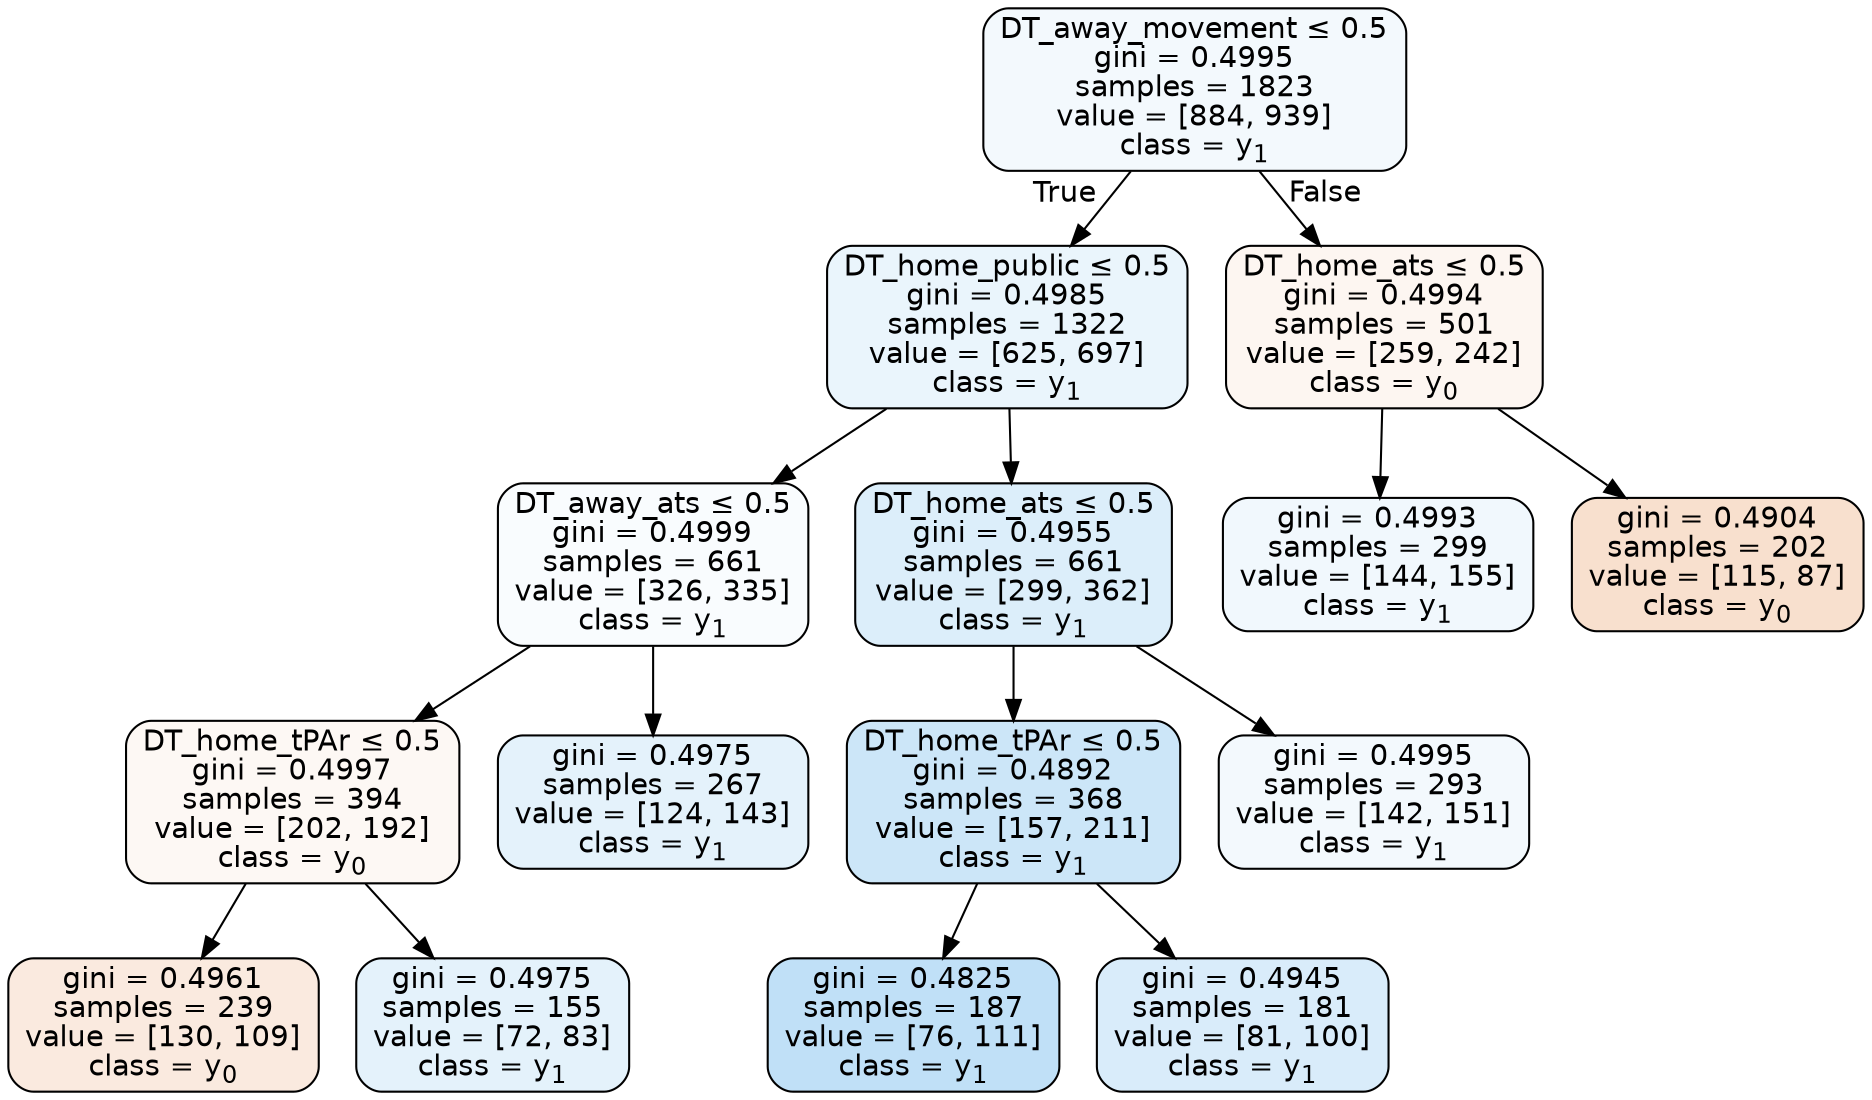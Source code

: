 digraph Tree {
node [shape=box, style="filled, rounded", color="black", fontname=helvetica] ;
edge [fontname=helvetica] ;
0 [label=<DT_away_movement &le; 0.5<br/>gini = 0.4995<br/>samples = 1823<br/>value = [884, 939]<br/>class = y<SUB>1</SUB>>, fillcolor="#399de50f"] ;
1 [label=<DT_home_public &le; 0.5<br/>gini = 0.4985<br/>samples = 1322<br/>value = [625, 697]<br/>class = y<SUB>1</SUB>>, fillcolor="#399de51a"] ;
0 -> 1 [labeldistance=2.5, labelangle=45, headlabel="True"] ;
2 [label=<DT_away_ats &le; 0.5<br/>gini = 0.4999<br/>samples = 661<br/>value = [326, 335]<br/>class = y<SUB>1</SUB>>, fillcolor="#399de507"] ;
1 -> 2 ;
3 [label=<DT_home_tPAr &le; 0.5<br/>gini = 0.4997<br/>samples = 394<br/>value = [202, 192]<br/>class = y<SUB>0</SUB>>, fillcolor="#e581390d"] ;
2 -> 3 ;
4 [label=<gini = 0.4961<br/>samples = 239<br/>value = [130, 109]<br/>class = y<SUB>0</SUB>>, fillcolor="#e5813929"] ;
3 -> 4 ;
5 [label=<gini = 0.4975<br/>samples = 155<br/>value = [72, 83]<br/>class = y<SUB>1</SUB>>, fillcolor="#399de522"] ;
3 -> 5 ;
6 [label=<gini = 0.4975<br/>samples = 267<br/>value = [124, 143]<br/>class = y<SUB>1</SUB>>, fillcolor="#399de522"] ;
2 -> 6 ;
7 [label=<DT_home_ats &le; 0.5<br/>gini = 0.4955<br/>samples = 661<br/>value = [299, 362]<br/>class = y<SUB>1</SUB>>, fillcolor="#399de52c"] ;
1 -> 7 ;
8 [label=<DT_home_tPAr &le; 0.5<br/>gini = 0.4892<br/>samples = 368<br/>value = [157, 211]<br/>class = y<SUB>1</SUB>>, fillcolor="#399de541"] ;
7 -> 8 ;
9 [label=<gini = 0.4825<br/>samples = 187<br/>value = [76, 111]<br/>class = y<SUB>1</SUB>>, fillcolor="#399de550"] ;
8 -> 9 ;
10 [label=<gini = 0.4945<br/>samples = 181<br/>value = [81, 100]<br/>class = y<SUB>1</SUB>>, fillcolor="#399de530"] ;
8 -> 10 ;
11 [label=<gini = 0.4995<br/>samples = 293<br/>value = [142, 151]<br/>class = y<SUB>1</SUB>>, fillcolor="#399de50f"] ;
7 -> 11 ;
12 [label=<DT_home_ats &le; 0.5<br/>gini = 0.4994<br/>samples = 501<br/>value = [259, 242]<br/>class = y<SUB>0</SUB>>, fillcolor="#e5813911"] ;
0 -> 12 [labeldistance=2.5, labelangle=-45, headlabel="False"] ;
13 [label=<gini = 0.4993<br/>samples = 299<br/>value = [144, 155]<br/>class = y<SUB>1</SUB>>, fillcolor="#399de512"] ;
12 -> 13 ;
14 [label=<gini = 0.4904<br/>samples = 202<br/>value = [115, 87]<br/>class = y<SUB>0</SUB>>, fillcolor="#e581393e"] ;
12 -> 14 ;
}